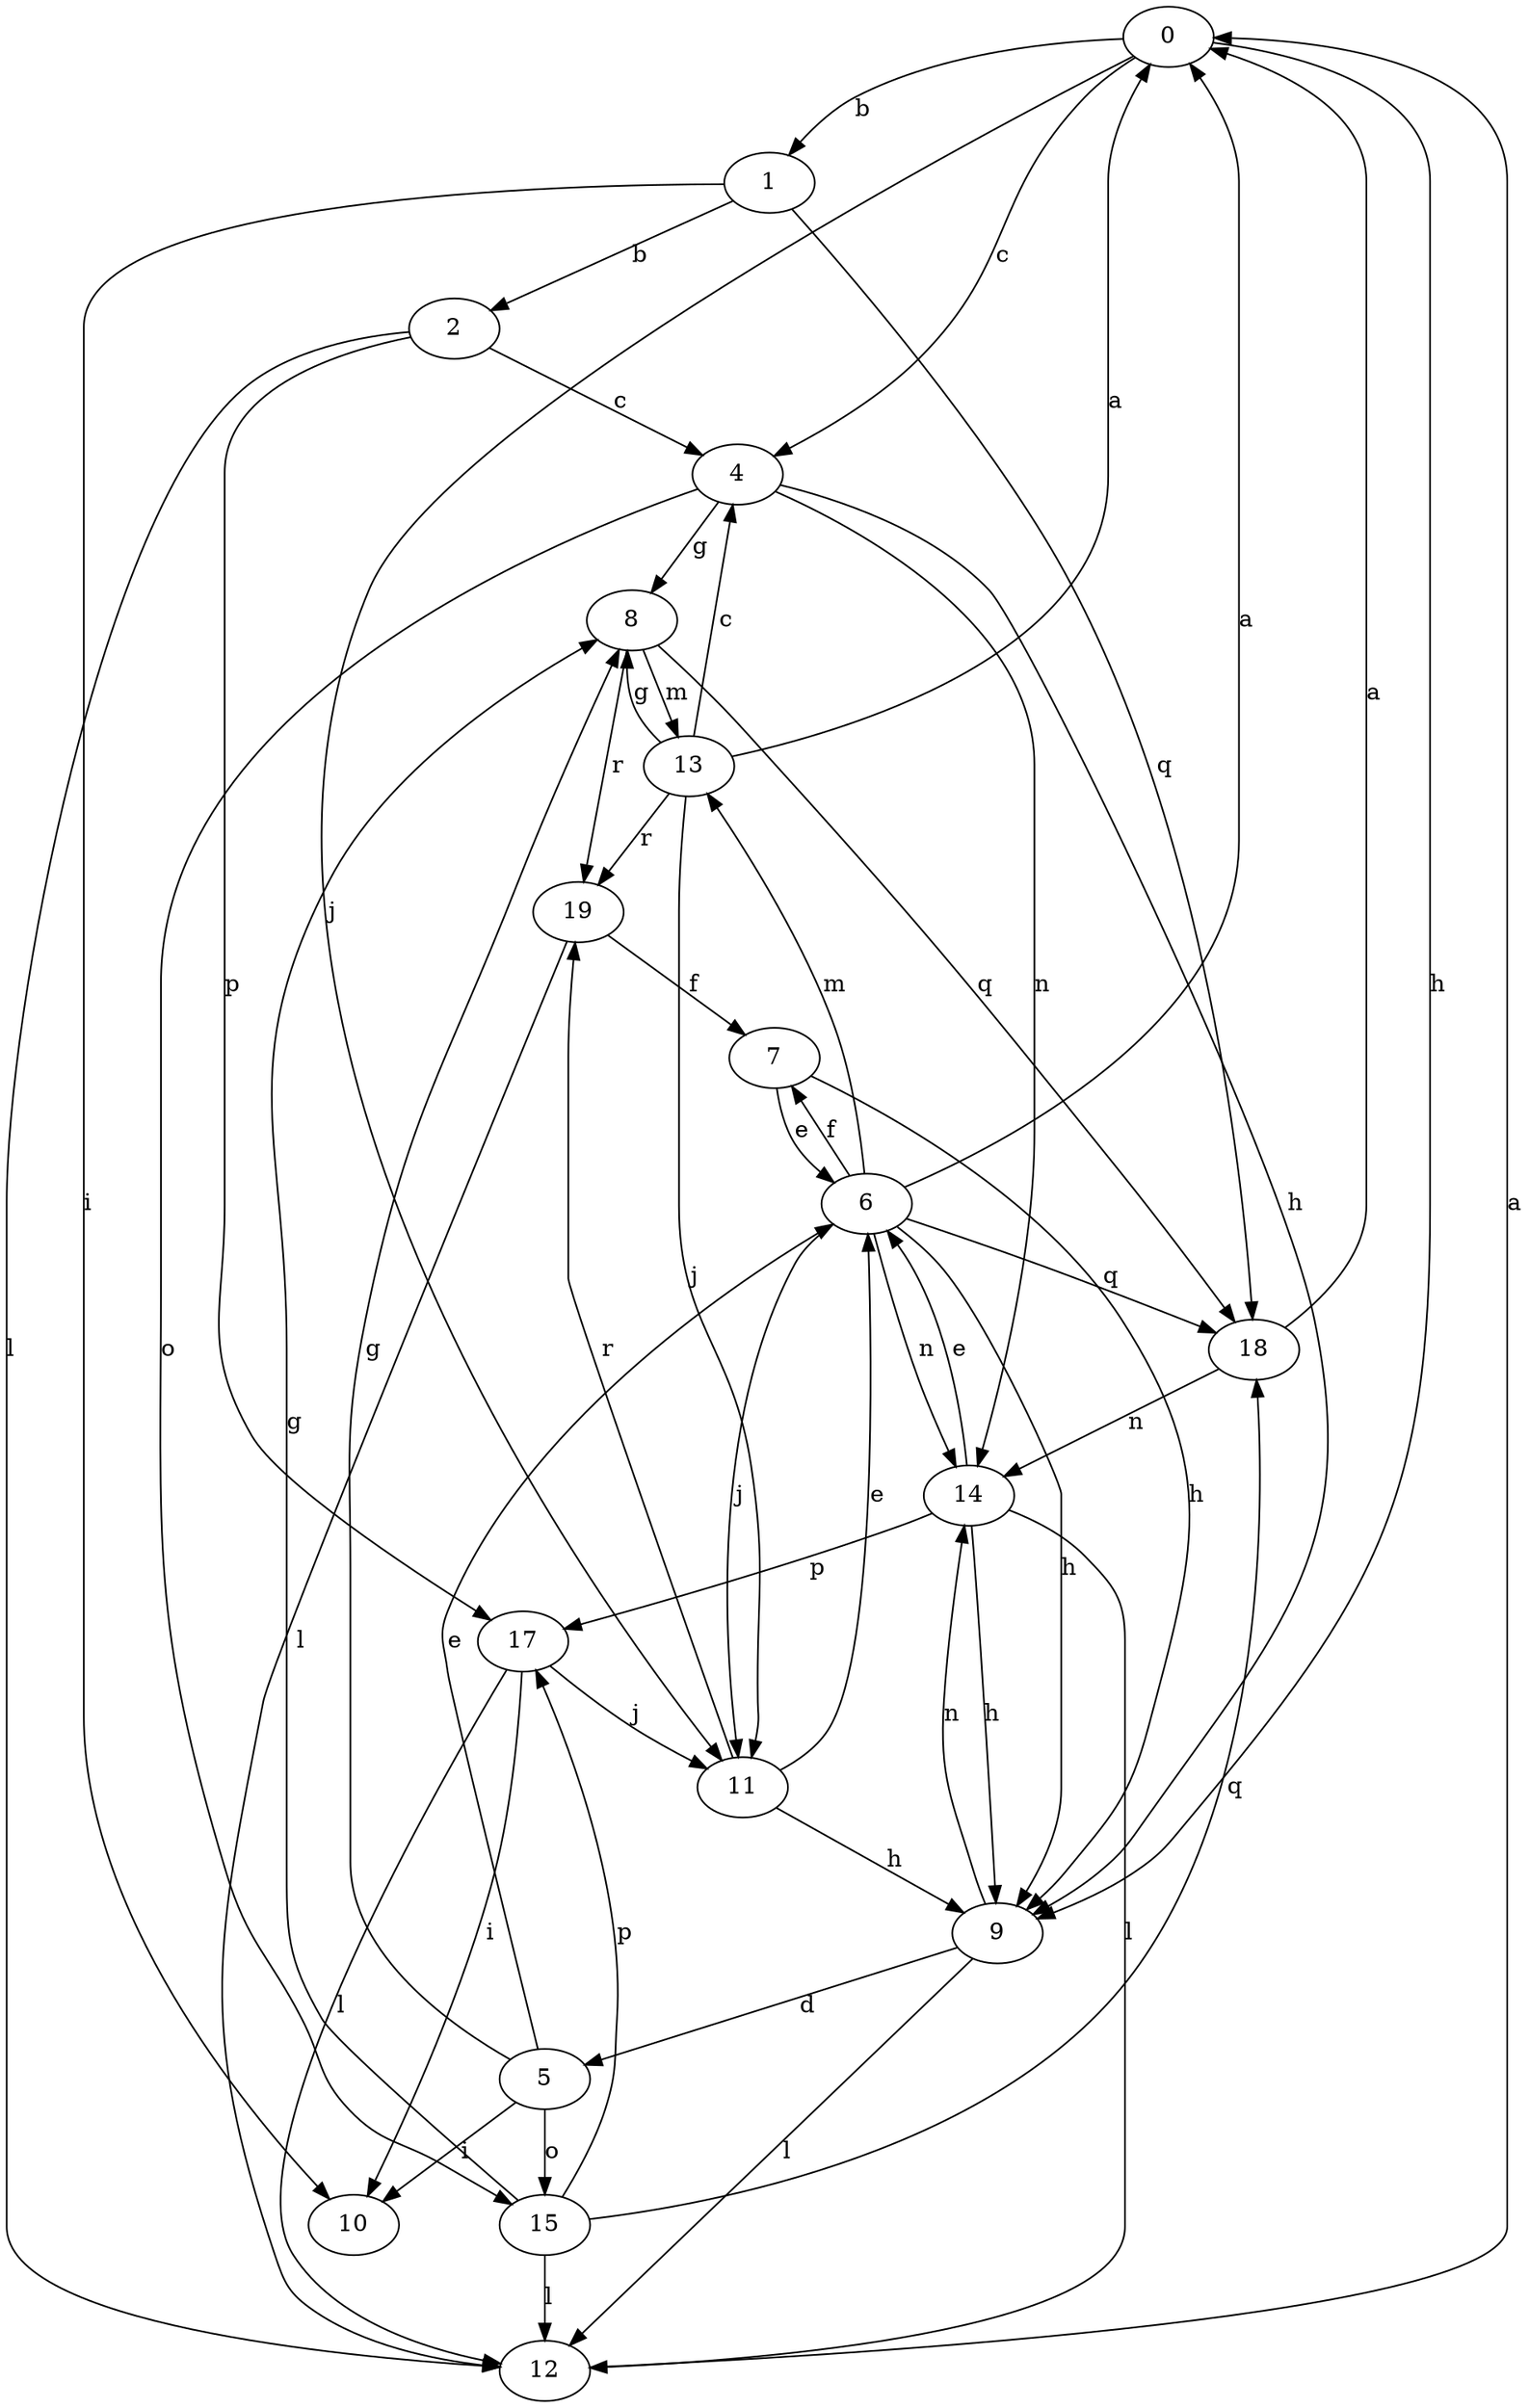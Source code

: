 strict digraph  {
0;
1;
2;
4;
5;
6;
7;
8;
9;
10;
11;
12;
13;
14;
15;
17;
18;
19;
0 -> 1  [label=b];
0 -> 4  [label=c];
0 -> 9  [label=h];
0 -> 11  [label=j];
1 -> 2  [label=b];
1 -> 10  [label=i];
1 -> 18  [label=q];
2 -> 4  [label=c];
2 -> 12  [label=l];
2 -> 17  [label=p];
4 -> 8  [label=g];
4 -> 9  [label=h];
4 -> 14  [label=n];
4 -> 15  [label=o];
5 -> 6  [label=e];
5 -> 8  [label=g];
5 -> 10  [label=i];
5 -> 15  [label=o];
6 -> 0  [label=a];
6 -> 7  [label=f];
6 -> 9  [label=h];
6 -> 11  [label=j];
6 -> 13  [label=m];
6 -> 14  [label=n];
6 -> 18  [label=q];
7 -> 6  [label=e];
7 -> 9  [label=h];
8 -> 13  [label=m];
8 -> 18  [label=q];
8 -> 19  [label=r];
9 -> 5  [label=d];
9 -> 12  [label=l];
9 -> 14  [label=n];
11 -> 6  [label=e];
11 -> 9  [label=h];
11 -> 19  [label=r];
12 -> 0  [label=a];
13 -> 0  [label=a];
13 -> 4  [label=c];
13 -> 8  [label=g];
13 -> 11  [label=j];
13 -> 19  [label=r];
14 -> 6  [label=e];
14 -> 9  [label=h];
14 -> 12  [label=l];
14 -> 17  [label=p];
15 -> 8  [label=g];
15 -> 12  [label=l];
15 -> 17  [label=p];
15 -> 18  [label=q];
17 -> 10  [label=i];
17 -> 11  [label=j];
17 -> 12  [label=l];
18 -> 0  [label=a];
18 -> 14  [label=n];
19 -> 7  [label=f];
19 -> 12  [label=l];
}
